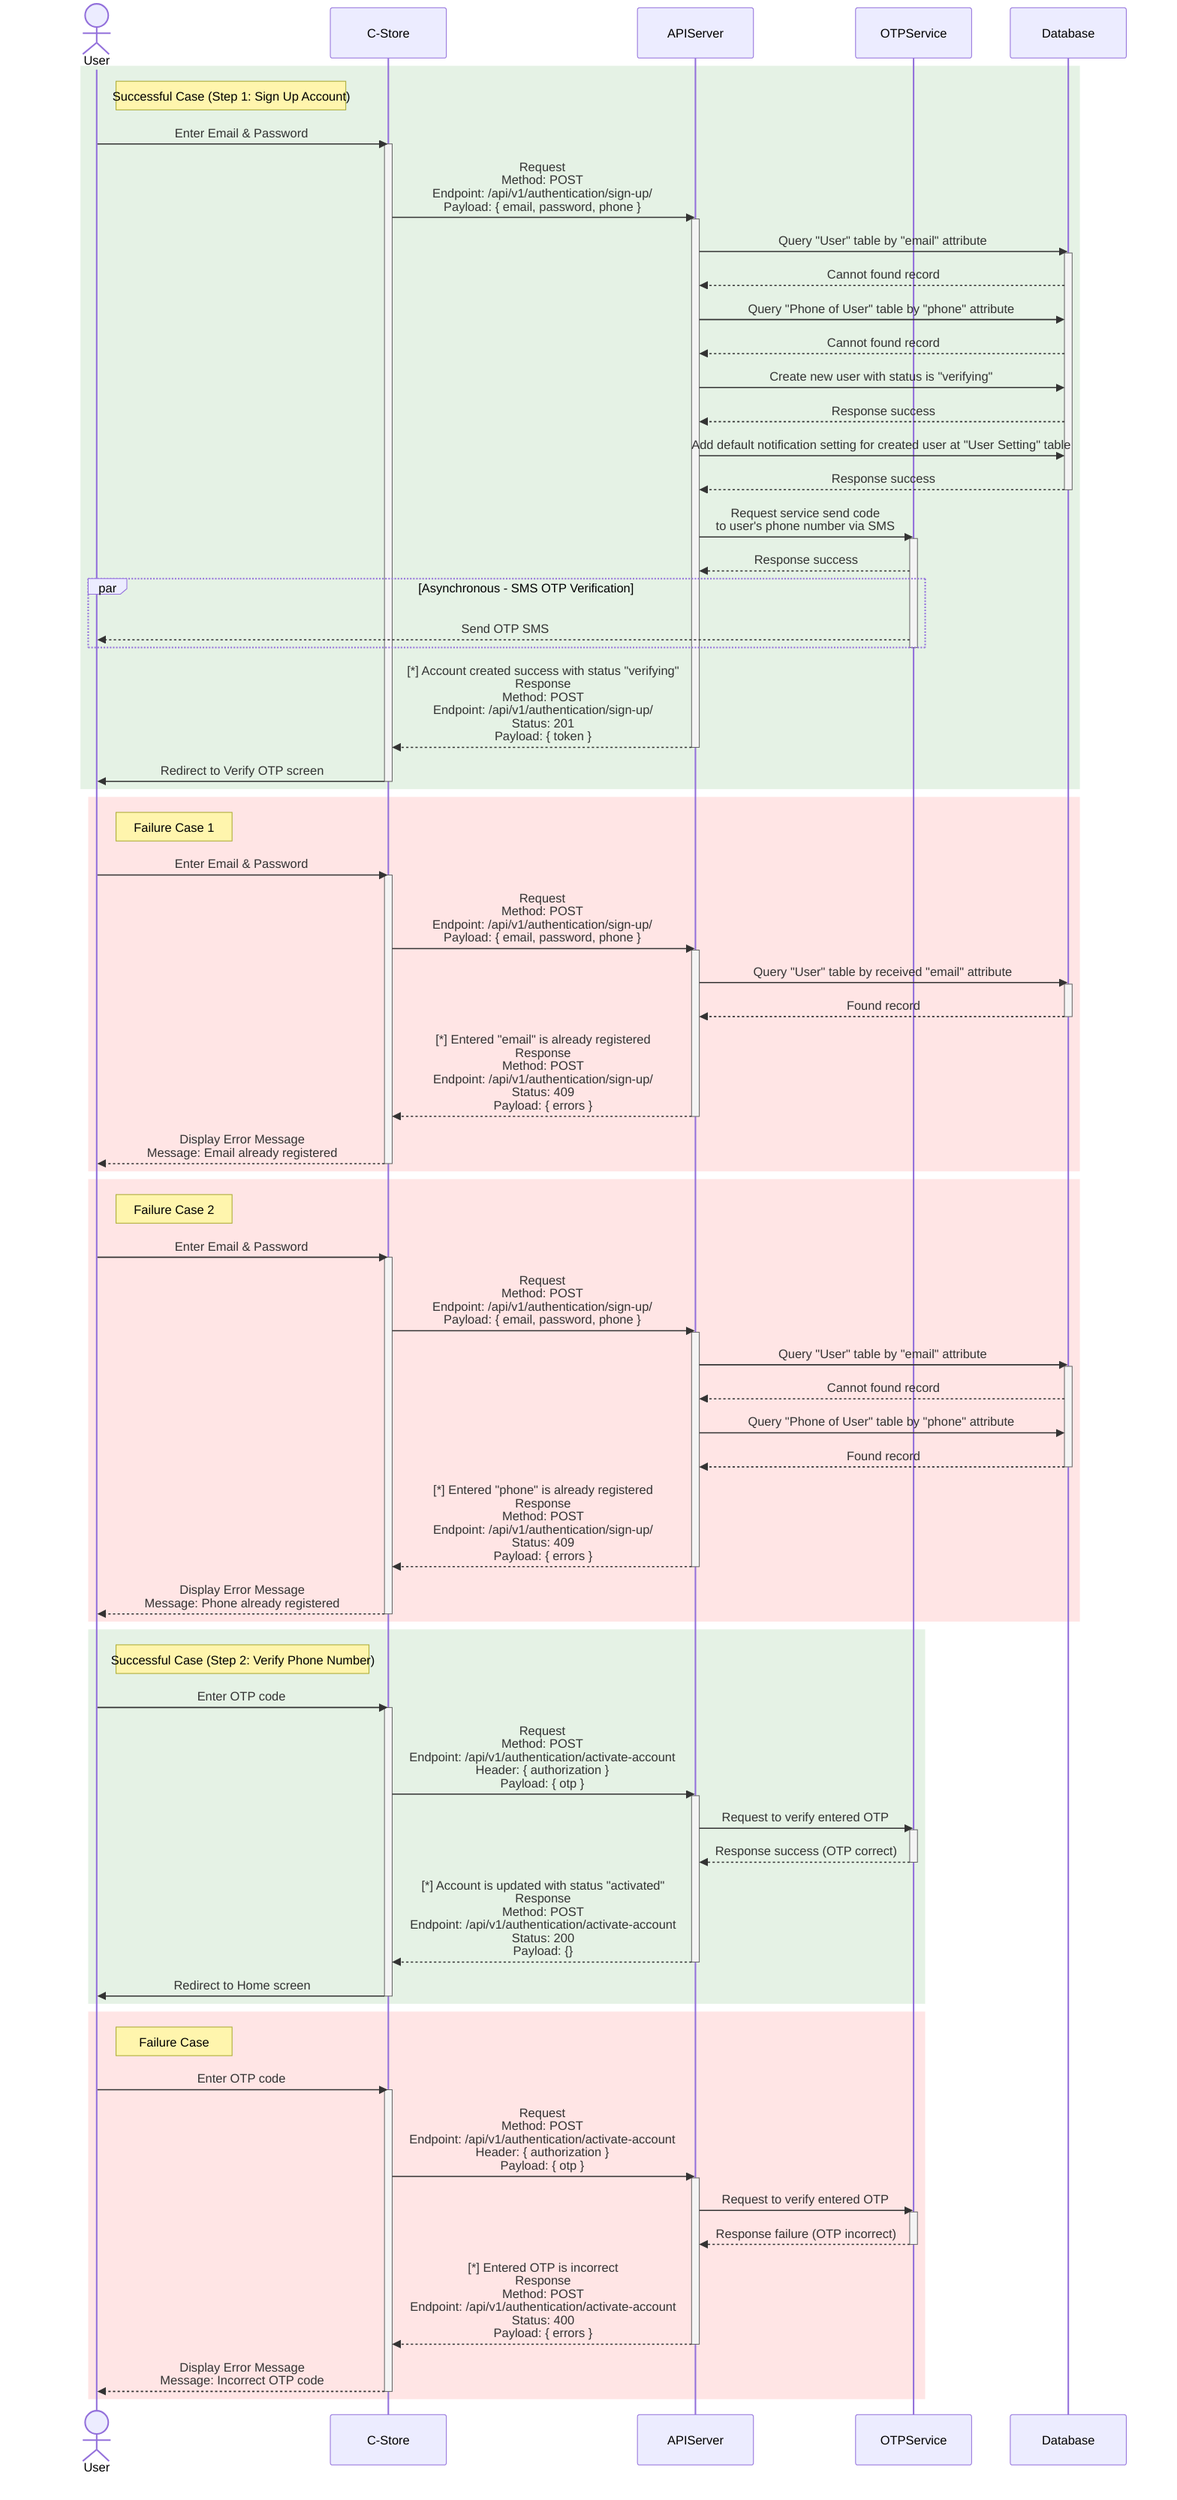 sequenceDiagram
    actor User
    participant C-Store
    participant APIServer
    participant OTPService
    participant Database

    rect rgba(0, 128, 0, 0.1)
        note right of User: Successful Case (Step 1: Sign Up Account)
        User->>C-Store: Enter Email & Password
        activate C-Store
        C-Store->>APIServer: Request<br>Method: POST<br>Endpoint: /api/v1/authentication/sign-up/<br>Payload: { email, password, phone }
        activate APIServer
        APIServer->>Database: Query "User" table by "email" attribute
        activate Database
        Database-->>APIServer: Cannot found record
        APIServer->>Database: Query "Phone of User" table by "phone" attribute
        Database-->>APIServer: Cannot found record
        APIServer->>Database: Create new user with status is "verifying"
        Database-->>APIServer: Response success
        APIServer->>Database: Add default notification setting for created user at "User Setting" table
        Database-->>APIServer: Response success
        deactivate Database
        APIServer->>OTPService: Request service send code<br>to user's phone number via SMS
        activate OTPService
        OTPService-->>APIServer: Response success

        par Asynchronous - SMS OTP Verification
            OTPService-->>User: Send OTP SMS
        end

        deactivate OTPService
        APIServer-->>C-Store: [*] Account created success with status "verifying"<br>Response<br>Method: POST<br>Endpoint: /api/v1/authentication/sign-up/<br>Status: 201<br>Payload: { token }
        deactivate APIServer
        C-Store->>User: Redirect to Verify OTP screen
        deactivate C-Store
    end

    rect rgba(255, 0, 0, 0.1)
        note right of User: Failure Case 1
        User->>C-Store: Enter Email & Password
        activate C-Store
        C-Store->>APIServer: Request<br>Method: POST<br>Endpoint: /api/v1/authentication/sign-up/<br>Payload: { email, password, phone }
        activate APIServer
        APIServer->>Database: Query "User" table by received "email" attribute
        activate Database
        Database-->>APIServer: Found record
        deactivate Database
        APIServer-->>C-Store: [*] Entered "email" is already registered<br>Response<br>Method: POST<br>Endpoint: /api/v1/authentication/sign-up/<br>Status: 409<br>Payload: { errors }
        deactivate APIServer
        C-Store-->>User: Display Error Message<br>Message: Email already registered
        deactivate C-Store
    end

    rect rgba(255, 0, 0, 0.1)
        note right of User: Failure Case 2
        User->>C-Store: Enter Email & Password
        activate C-Store
        C-Store->>APIServer: Request<br>Method: POST<br>Endpoint: /api/v1/authentication/sign-up/<br>Payload: { email, password, phone }
        activate APIServer
        APIServer->>Database: Query "User" table by "email" attribute
        activate Database
        Database-->>APIServer: Cannot found record
        APIServer->>Database: Query "Phone of User" table by "phone" attribute
        Database-->>APIServer: Found record
        deactivate Database
        APIServer-->>C-Store: [*] Entered "phone" is already registered<br>Response<br>Method: POST<br>Endpoint: /api/v1/authentication/sign-up/<br>Status: 409<br>Payload: { errors }
        deactivate APIServer
        C-Store-->>User: Display Error Message<br>Message: Phone already registered
        deactivate C-Store
    end

    rect rgba(0, 128, 0, 0.1)
        note right of User: Successful Case (Step 2: Verify Phone Number)
        User->>C-Store: Enter OTP code
        activate C-Store
        C-Store->>APIServer: Request<br>Method: POST<br>Endpoint: /api/v1/authentication/activate-account<br>Header: { authorization }<br>Payload: { otp }
        activate APIServer
        APIServer->>OTPService: Request to verify entered OTP
        activate OTPService
        OTPService-->>APIServer: Response success (OTP correct)
        deactivate OTPService
        APIServer-->>C-Store: [*] Account is updated with status "activated"<br>Response<br>Method: POST<br>Endpoint: /api/v1/authentication/activate-account<br>Status: 200<br>Payload: {}
        deactivate APIServer
        C-Store->>User: Redirect to Home screen
        deactivate C-Store
    end

    rect rgba(255, 0, 0, 0.1)
        note right of User: Failure Case
        User->>C-Store: Enter OTP code
        activate C-Store
        C-Store->>APIServer: Request<br>Method: POST<br>Endpoint: /api/v1/authentication/activate-account<br>Header: { authorization }<br>Payload: { otp }
        activate APIServer
        APIServer->>OTPService: Request to verify entered OTP
        activate OTPService
        OTPService-->>APIServer: Response failure (OTP incorrect)
        deactivate OTPService
        APIServer-->>C-Store: [*] Entered OTP is incorrect<br>Response<br>Method: POST<br>Endpoint: /api/v1/authentication/activate-account<br>Status: 400<br>Payload: { errors }
        deactivate APIServer
        C-Store-->>User: Display Error Message<br>Message: Incorrect OTP code
        deactivate C-Store
    end